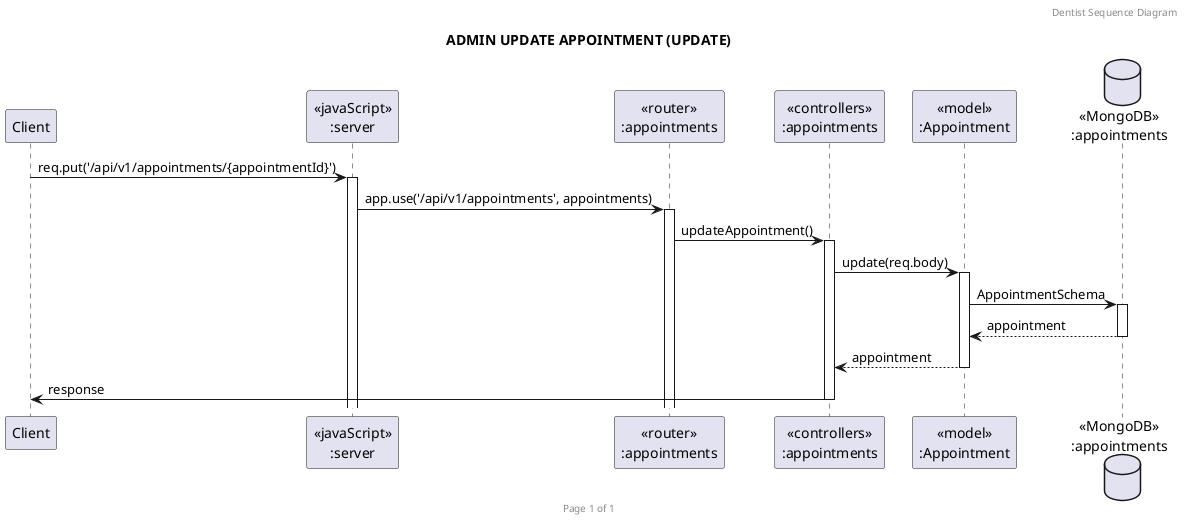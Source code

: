 @startuml ADMIN UPDATE APPOINTMENT (UPDATE)

header Dentist Sequence Diagram
footer Page %page% of %lastpage%
title "ADMIN UPDATE APPOINTMENT (UPDATE)"

participant "Client" as client
participant "<<javaScript>>\n:server" as server
participant "<<router>>\n:appointments" as routerAppointments
participant "<<controllers>>\n:appointments" as controllersAppointments
participant "<<model>>\n:Appointment" as modelAppointment
database "<<MongoDB>>\n:appointments" as AppointmentsDatabase

client->server ++:req.put('/api/v1/appointments/{appointmentId}')
server->routerAppointments ++:app.use('/api/v1/appointments', appointments)
routerAppointments -> controllersAppointments ++:updateAppointment()
controllersAppointments->modelAppointment ++:update(req.body)
modelAppointment ->AppointmentsDatabase ++: AppointmentSchema
AppointmentsDatabase --> modelAppointment --: appointment
controllersAppointments <-- modelAppointment --:appointment
controllersAppointments->client --:response

@enduml
